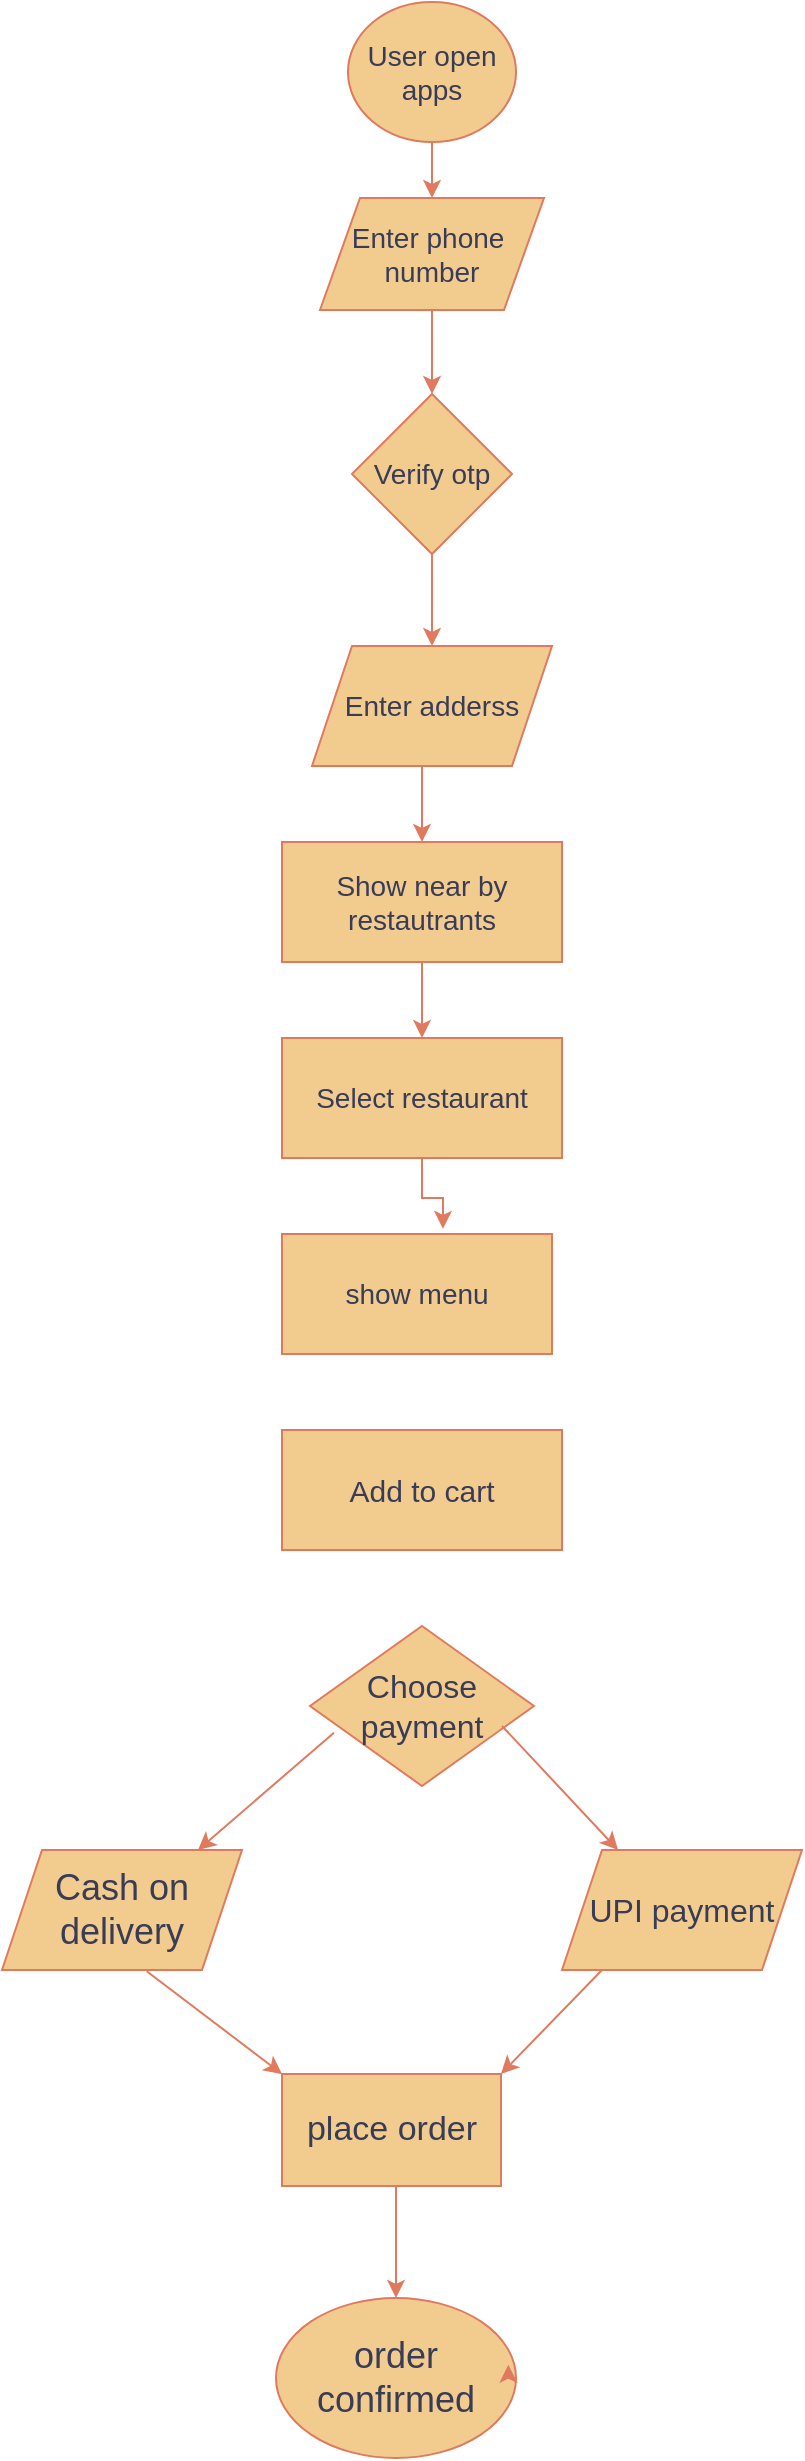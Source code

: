 <mxfile version="28.2.0">
  <diagram name="Page-1" id="o4guxWHSn06bFM2L0lij">
    <mxGraphModel dx="1042" dy="562" grid="1" gridSize="14" guides="1" tooltips="1" connect="1" arrows="1" fold="1" page="1" pageScale="1" pageWidth="850" pageHeight="1100" math="0" shadow="0">
      <root>
        <mxCell id="0" />
        <mxCell id="1" parent="0" />
        <mxCell id="D-zvg6atjms5ueYGad8O-50" value="" style="edgeStyle=orthogonalEdgeStyle;rounded=0;orthogonalLoop=1;jettySize=auto;html=1;strokeColor=#E07A5F;fontColor=#393C56;fillColor=#F2CC8F;" edge="1" parent="1" source="D-zvg6atjms5ueYGad8O-14" target="D-zvg6atjms5ueYGad8O-23">
          <mxGeometry relative="1" as="geometry" />
        </mxCell>
        <mxCell id="D-zvg6atjms5ueYGad8O-14" value="User open apps" style="ellipse;whiteSpace=wrap;html=1;labelBackgroundColor=none;fillColor=#F2CC8F;strokeColor=#E07A5F;fontColor=#393C56;fontSize=14;" vertex="1" parent="1">
          <mxGeometry x="341" y="14" width="84" height="70" as="geometry" />
        </mxCell>
        <mxCell id="D-zvg6atjms5ueYGad8O-51" style="edgeStyle=orthogonalEdgeStyle;rounded=0;orthogonalLoop=1;jettySize=auto;html=1;entryX=0.5;entryY=0;entryDx=0;entryDy=0;strokeColor=#E07A5F;fontColor=#393C56;fillColor=#F2CC8F;" edge="1" parent="1" source="D-zvg6atjms5ueYGad8O-23" target="D-zvg6atjms5ueYGad8O-24">
          <mxGeometry relative="1" as="geometry" />
        </mxCell>
        <mxCell id="D-zvg6atjms5ueYGad8O-23" value="Enter phone&amp;nbsp;&lt;div&gt;number&lt;/div&gt;" style="shape=parallelogram;perimeter=parallelogramPerimeter;whiteSpace=wrap;html=1;fixedSize=1;fontSize=14;labelBackgroundColor=none;fillColor=#F2CC8F;strokeColor=#E07A5F;fontColor=#393C56;" vertex="1" parent="1">
          <mxGeometry x="327" y="112" width="112" height="56" as="geometry" />
        </mxCell>
        <mxCell id="D-zvg6atjms5ueYGad8O-52" style="edgeStyle=orthogonalEdgeStyle;rounded=0;orthogonalLoop=1;jettySize=auto;html=1;entryX=0.5;entryY=0;entryDx=0;entryDy=0;strokeColor=#E07A5F;fontColor=#393C56;fillColor=#F2CC8F;" edge="1" parent="1" source="D-zvg6atjms5ueYGad8O-24" target="D-zvg6atjms5ueYGad8O-25">
          <mxGeometry relative="1" as="geometry" />
        </mxCell>
        <mxCell id="D-zvg6atjms5ueYGad8O-24" value="Verify otp" style="rhombus;whiteSpace=wrap;html=1;labelBackgroundColor=none;fillColor=#F2CC8F;strokeColor=#E07A5F;fontColor=#393C56;fontSize=14;" vertex="1" parent="1">
          <mxGeometry x="343" y="210" width="80" height="80" as="geometry" />
        </mxCell>
        <mxCell id="D-zvg6atjms5ueYGad8O-53" style="edgeStyle=orthogonalEdgeStyle;rounded=0;orthogonalLoop=1;jettySize=auto;html=1;exitX=0.5;exitY=1;exitDx=0;exitDy=0;entryX=0.5;entryY=0;entryDx=0;entryDy=0;strokeColor=#E07A5F;fontColor=#393C56;fillColor=#F2CC8F;" edge="1" parent="1" source="D-zvg6atjms5ueYGad8O-25" target="D-zvg6atjms5ueYGad8O-26">
          <mxGeometry relative="1" as="geometry" />
        </mxCell>
        <mxCell id="D-zvg6atjms5ueYGad8O-25" value="Enter adderss" style="shape=parallelogram;perimeter=parallelogramPerimeter;whiteSpace=wrap;html=1;fixedSize=1;labelBackgroundColor=none;fillColor=#F2CC8F;strokeColor=#E07A5F;fontColor=#393C56;fontSize=14;" vertex="1" parent="1">
          <mxGeometry x="323" y="336" width="120" height="60" as="geometry" />
        </mxCell>
        <mxCell id="D-zvg6atjms5ueYGad8O-54" style="edgeStyle=orthogonalEdgeStyle;rounded=0;orthogonalLoop=1;jettySize=auto;html=1;entryX=0.5;entryY=0;entryDx=0;entryDy=0;strokeColor=#E07A5F;fontColor=#393C56;fillColor=#F2CC8F;" edge="1" parent="1" source="D-zvg6atjms5ueYGad8O-26" target="D-zvg6atjms5ueYGad8O-27">
          <mxGeometry relative="1" as="geometry" />
        </mxCell>
        <mxCell id="D-zvg6atjms5ueYGad8O-26" value="Show near by restautrants" style="rounded=0;whiteSpace=wrap;html=1;labelBackgroundColor=none;fillColor=#F2CC8F;strokeColor=#E07A5F;fontColor=#393C56;fontSize=14;" vertex="1" parent="1">
          <mxGeometry x="308" y="434" width="140" height="60" as="geometry" />
        </mxCell>
        <mxCell id="D-zvg6atjms5ueYGad8O-27" value="Select restaurant" style="rounded=0;whiteSpace=wrap;html=1;labelBackgroundColor=none;fillColor=#F2CC8F;strokeColor=#E07A5F;fontColor=#393C56;fontSize=14;" vertex="1" parent="1">
          <mxGeometry x="308" y="532" width="140" height="60" as="geometry" />
        </mxCell>
        <mxCell id="D-zvg6atjms5ueYGad8O-28" value="show menu" style="rounded=0;whiteSpace=wrap;html=1;strokeColor=#E07A5F;fontColor=#393C56;fillColor=#F2CC8F;fontSize=14;labelBackgroundColor=none;" vertex="1" parent="1">
          <mxGeometry x="308" y="630" width="135" height="60" as="geometry" />
        </mxCell>
        <mxCell id="D-zvg6atjms5ueYGad8O-29" value="Add to cart" style="rounded=0;whiteSpace=wrap;html=1;strokeColor=#E07A5F;fontColor=#393C56;fillColor=#F2CC8F;fontSize=15;labelBackgroundColor=none;" vertex="1" parent="1">
          <mxGeometry x="308" y="728" width="140" height="60" as="geometry" />
        </mxCell>
        <mxCell id="D-zvg6atjms5ueYGad8O-30" value="Choose payment" style="rhombus;whiteSpace=wrap;html=1;strokeColor=#E07A5F;fontColor=#393C56;fillColor=#F2CC8F;labelBackgroundColor=none;fontSize=16;" vertex="1" parent="1">
          <mxGeometry x="322" y="826" width="112" height="80" as="geometry" />
        </mxCell>
        <mxCell id="D-zvg6atjms5ueYGad8O-31" value="Cash on delivery" style="shape=parallelogram;perimeter=parallelogramPerimeter;whiteSpace=wrap;html=1;fixedSize=1;strokeColor=#E07A5F;fontColor=#393C56;fillColor=#F2CC8F;labelBackgroundColor=none;fontSize=18;" vertex="1" parent="1">
          <mxGeometry x="168" y="938" width="120" height="60" as="geometry" />
        </mxCell>
        <mxCell id="D-zvg6atjms5ueYGad8O-36" value="" style="endArrow=classic;html=1;rounded=0;strokeColor=#E07A5F;fontColor=default;fillColor=#F2CC8F;entryX=0.317;entryY=0;entryDx=0;entryDy=0;entryPerimeter=0;labelBackgroundColor=none;" edge="1" parent="1">
          <mxGeometry width="50" height="50" relative="1" as="geometry">
            <mxPoint x="418" y="876" as="sourcePoint" />
            <mxPoint x="476.04" y="938" as="targetPoint" />
          </mxGeometry>
        </mxCell>
        <mxCell id="D-zvg6atjms5ueYGad8O-38" value="" style="endArrow=classic;html=1;rounded=0;strokeColor=#E07A5F;fontColor=default;fillColor=#F2CC8F;exitX=0.107;exitY=0.667;exitDx=0;exitDy=0;exitPerimeter=0;labelBackgroundColor=none;" edge="1" parent="1" source="D-zvg6atjms5ueYGad8O-30">
          <mxGeometry width="50" height="50" relative="1" as="geometry">
            <mxPoint x="308" y="882" as="sourcePoint" />
            <mxPoint x="266" y="938" as="targetPoint" />
          </mxGeometry>
        </mxCell>
        <mxCell id="D-zvg6atjms5ueYGad8O-41" value="place order" style="rounded=0;whiteSpace=wrap;html=1;strokeColor=#E07A5F;fontColor=#393C56;fillColor=#F2CC8F;labelBackgroundColor=none;fontSize=17;" vertex="1" parent="1">
          <mxGeometry x="308" y="1050" width="109.5" height="56" as="geometry" />
        </mxCell>
        <mxCell id="D-zvg6atjms5ueYGad8O-42" value="order confirmed" style="ellipse;whiteSpace=wrap;html=1;strokeColor=#E07A5F;fontColor=#393C56;fillColor=#F2CC8F;labelBackgroundColor=none;fontSize=18;" vertex="1" parent="1">
          <mxGeometry x="305" y="1162" width="120" height="80" as="geometry" />
        </mxCell>
        <mxCell id="D-zvg6atjms5ueYGad8O-43" style="edgeStyle=orthogonalEdgeStyle;rounded=0;orthogonalLoop=1;jettySize=auto;html=1;exitX=1;exitY=0.5;exitDx=0;exitDy=0;entryX=0.968;entryY=0.417;entryDx=0;entryDy=0;entryPerimeter=0;strokeColor=#E07A5F;fontColor=default;fillColor=#F2CC8F;labelBackgroundColor=none;" edge="1" parent="1" source="D-zvg6atjms5ueYGad8O-42" target="D-zvg6atjms5ueYGad8O-42">
          <mxGeometry relative="1" as="geometry" />
        </mxCell>
        <mxCell id="D-zvg6atjms5ueYGad8O-46" value="" style="endArrow=classic;html=1;rounded=0;strokeColor=#E07A5F;fontColor=default;fillColor=#F2CC8F;exitX=0.25;exitY=1;exitDx=0;exitDy=0;entryX=1;entryY=0;entryDx=0;entryDy=0;labelBackgroundColor=none;" edge="1" parent="1" target="D-zvg6atjms5ueYGad8O-41">
          <mxGeometry width="50" height="50" relative="1" as="geometry">
            <mxPoint x="468" y="998" as="sourcePoint" />
            <mxPoint x="456" y="1148" as="targetPoint" />
          </mxGeometry>
        </mxCell>
        <mxCell id="D-zvg6atjms5ueYGad8O-47" value="" style="endArrow=classic;html=1;rounded=0;strokeColor=#E07A5F;fontColor=default;fillColor=#F2CC8F;entryX=0;entryY=0;entryDx=0;entryDy=0;exitX=0.603;exitY=1.01;exitDx=0;exitDy=0;exitPerimeter=0;labelBackgroundColor=none;" edge="1" parent="1" source="D-zvg6atjms5ueYGad8O-31" target="D-zvg6atjms5ueYGad8O-41">
          <mxGeometry width="50" height="50" relative="1" as="geometry">
            <mxPoint x="238" y="1008" as="sourcePoint" />
            <mxPoint x="294" y="1134" as="targetPoint" />
          </mxGeometry>
        </mxCell>
        <mxCell id="D-zvg6atjms5ueYGad8O-48" value="" style="endArrow=classic;html=1;rounded=0;strokeColor=#E07A5F;fontColor=default;fillColor=#F2CC8F;entryX=0.5;entryY=0;entryDx=0;entryDy=0;labelBackgroundColor=none;" edge="1" parent="1" target="D-zvg6atjms5ueYGad8O-42">
          <mxGeometry width="50" height="50" relative="1" as="geometry">
            <mxPoint x="365" y="1106" as="sourcePoint" />
            <mxPoint x="378" y="1148" as="targetPoint" />
          </mxGeometry>
        </mxCell>
        <mxCell id="D-zvg6atjms5ueYGad8O-49" value="UPI payment" style="shape=parallelogram;perimeter=parallelogramPerimeter;whiteSpace=wrap;html=1;fixedSize=1;strokeColor=#E07A5F;fontColor=#393C56;fillColor=#F2CC8F;fontSize=16;" vertex="1" parent="1">
          <mxGeometry x="448" y="938" width="120" height="60" as="geometry" />
        </mxCell>
        <mxCell id="D-zvg6atjms5ueYGad8O-55" style="edgeStyle=orthogonalEdgeStyle;rounded=0;orthogonalLoop=1;jettySize=auto;html=1;entryX=0.596;entryY=-0.043;entryDx=0;entryDy=0;entryPerimeter=0;strokeColor=#E07A5F;fontColor=#393C56;fillColor=#F2CC8F;" edge="1" parent="1" source="D-zvg6atjms5ueYGad8O-27" target="D-zvg6atjms5ueYGad8O-28">
          <mxGeometry relative="1" as="geometry" />
        </mxCell>
      </root>
    </mxGraphModel>
  </diagram>
</mxfile>
